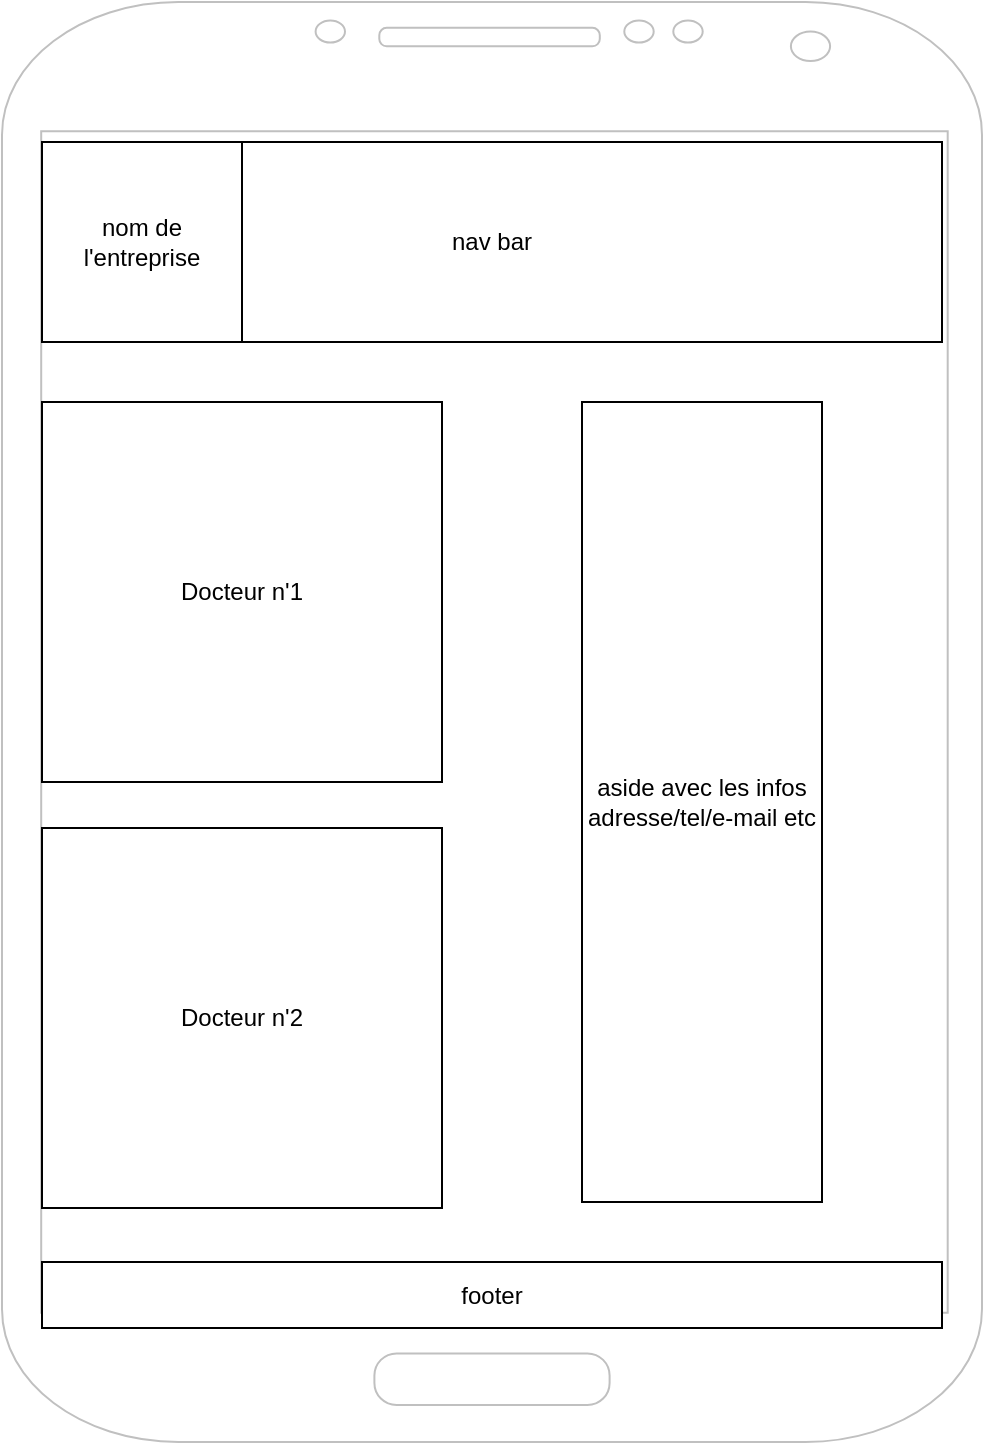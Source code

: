 <mxfile version="11.1.4" type="github"><diagram id="1WtcI4XZtax3qwsA5y7v" name="Page-1"><mxGraphModel dx="1422" dy="764" grid="1" gridSize="10" guides="1" tooltips="1" connect="1" arrows="1" fold="1" page="1" pageScale="1" pageWidth="583" pageHeight="827" math="0" shadow="0"><root><mxCell id="0"/><mxCell id="1" parent="0"/><mxCell id="Edy-dGpf6o_hyR_Tdohe-1" value="" style="verticalLabelPosition=bottom;verticalAlign=top;html=1;shadow=0;dashed=0;strokeWidth=1;shape=mxgraph.android.phone2;fillColor=#ffffff;strokeColor=#c0c0c0;" vertex="1" parent="1"><mxGeometry x="70" width="490" height="720" as="geometry"/></mxCell><mxCell id="Edy-dGpf6o_hyR_Tdohe-2" value="nav bar" style="rounded=0;whiteSpace=wrap;html=1;" vertex="1" parent="1"><mxGeometry x="90" y="70" width="450" height="100" as="geometry"/></mxCell><mxCell id="Edy-dGpf6o_hyR_Tdohe-3" value="nom de l'entreprise&lt;br&gt;" style="whiteSpace=wrap;html=1;aspect=fixed;" vertex="1" parent="1"><mxGeometry x="90" y="70" width="100" height="100" as="geometry"/></mxCell><mxCell id="Edy-dGpf6o_hyR_Tdohe-4" value="Docteur n'1" style="rounded=0;whiteSpace=wrap;html=1;" vertex="1" parent="1"><mxGeometry x="90" y="200" width="200" height="190" as="geometry"/></mxCell><mxCell id="Edy-dGpf6o_hyR_Tdohe-5" value="Docteur n'2" style="rounded=0;whiteSpace=wrap;html=1;" vertex="1" parent="1"><mxGeometry x="90" y="413" width="200" height="190" as="geometry"/></mxCell><mxCell id="Edy-dGpf6o_hyR_Tdohe-6" value="footer" style="rounded=0;whiteSpace=wrap;html=1;" vertex="1" parent="1"><mxGeometry x="90" y="630" width="450" height="33" as="geometry"/></mxCell><mxCell id="Edy-dGpf6o_hyR_Tdohe-7" value="aside avec les infos adresse/tel/e-mail etc&lt;br&gt;" style="rounded=0;whiteSpace=wrap;html=1;" vertex="1" parent="1"><mxGeometry x="360" y="200" width="120" height="400" as="geometry"/></mxCell></root></mxGraphModel></diagram></mxfile>